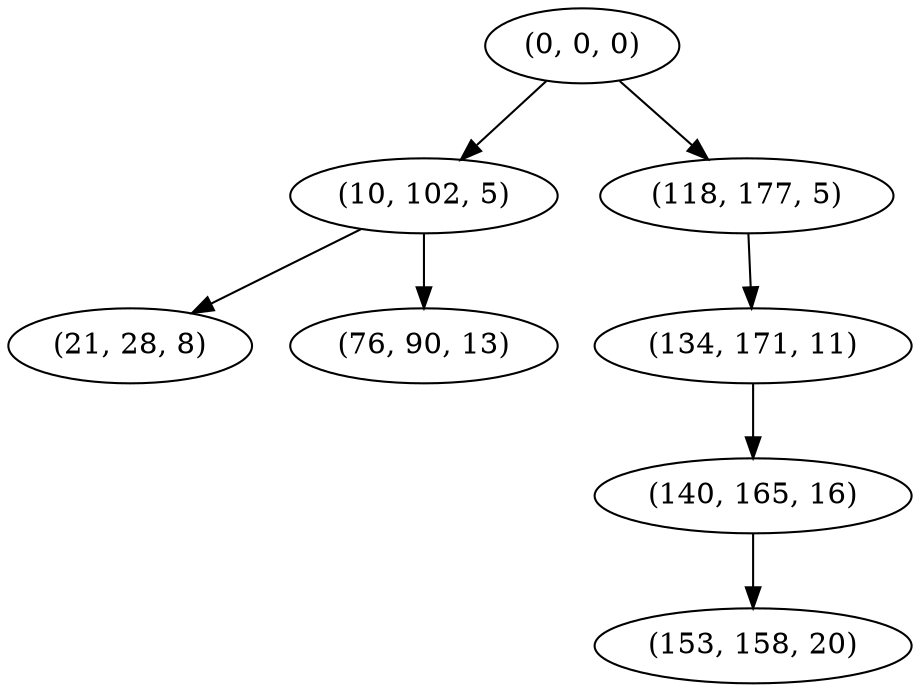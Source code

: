 digraph tree {
    "(0, 0, 0)";
    "(10, 102, 5)";
    "(21, 28, 8)";
    "(76, 90, 13)";
    "(118, 177, 5)";
    "(134, 171, 11)";
    "(140, 165, 16)";
    "(153, 158, 20)";
    "(0, 0, 0)" -> "(10, 102, 5)";
    "(0, 0, 0)" -> "(118, 177, 5)";
    "(10, 102, 5)" -> "(21, 28, 8)";
    "(10, 102, 5)" -> "(76, 90, 13)";
    "(118, 177, 5)" -> "(134, 171, 11)";
    "(134, 171, 11)" -> "(140, 165, 16)";
    "(140, 165, 16)" -> "(153, 158, 20)";
}
